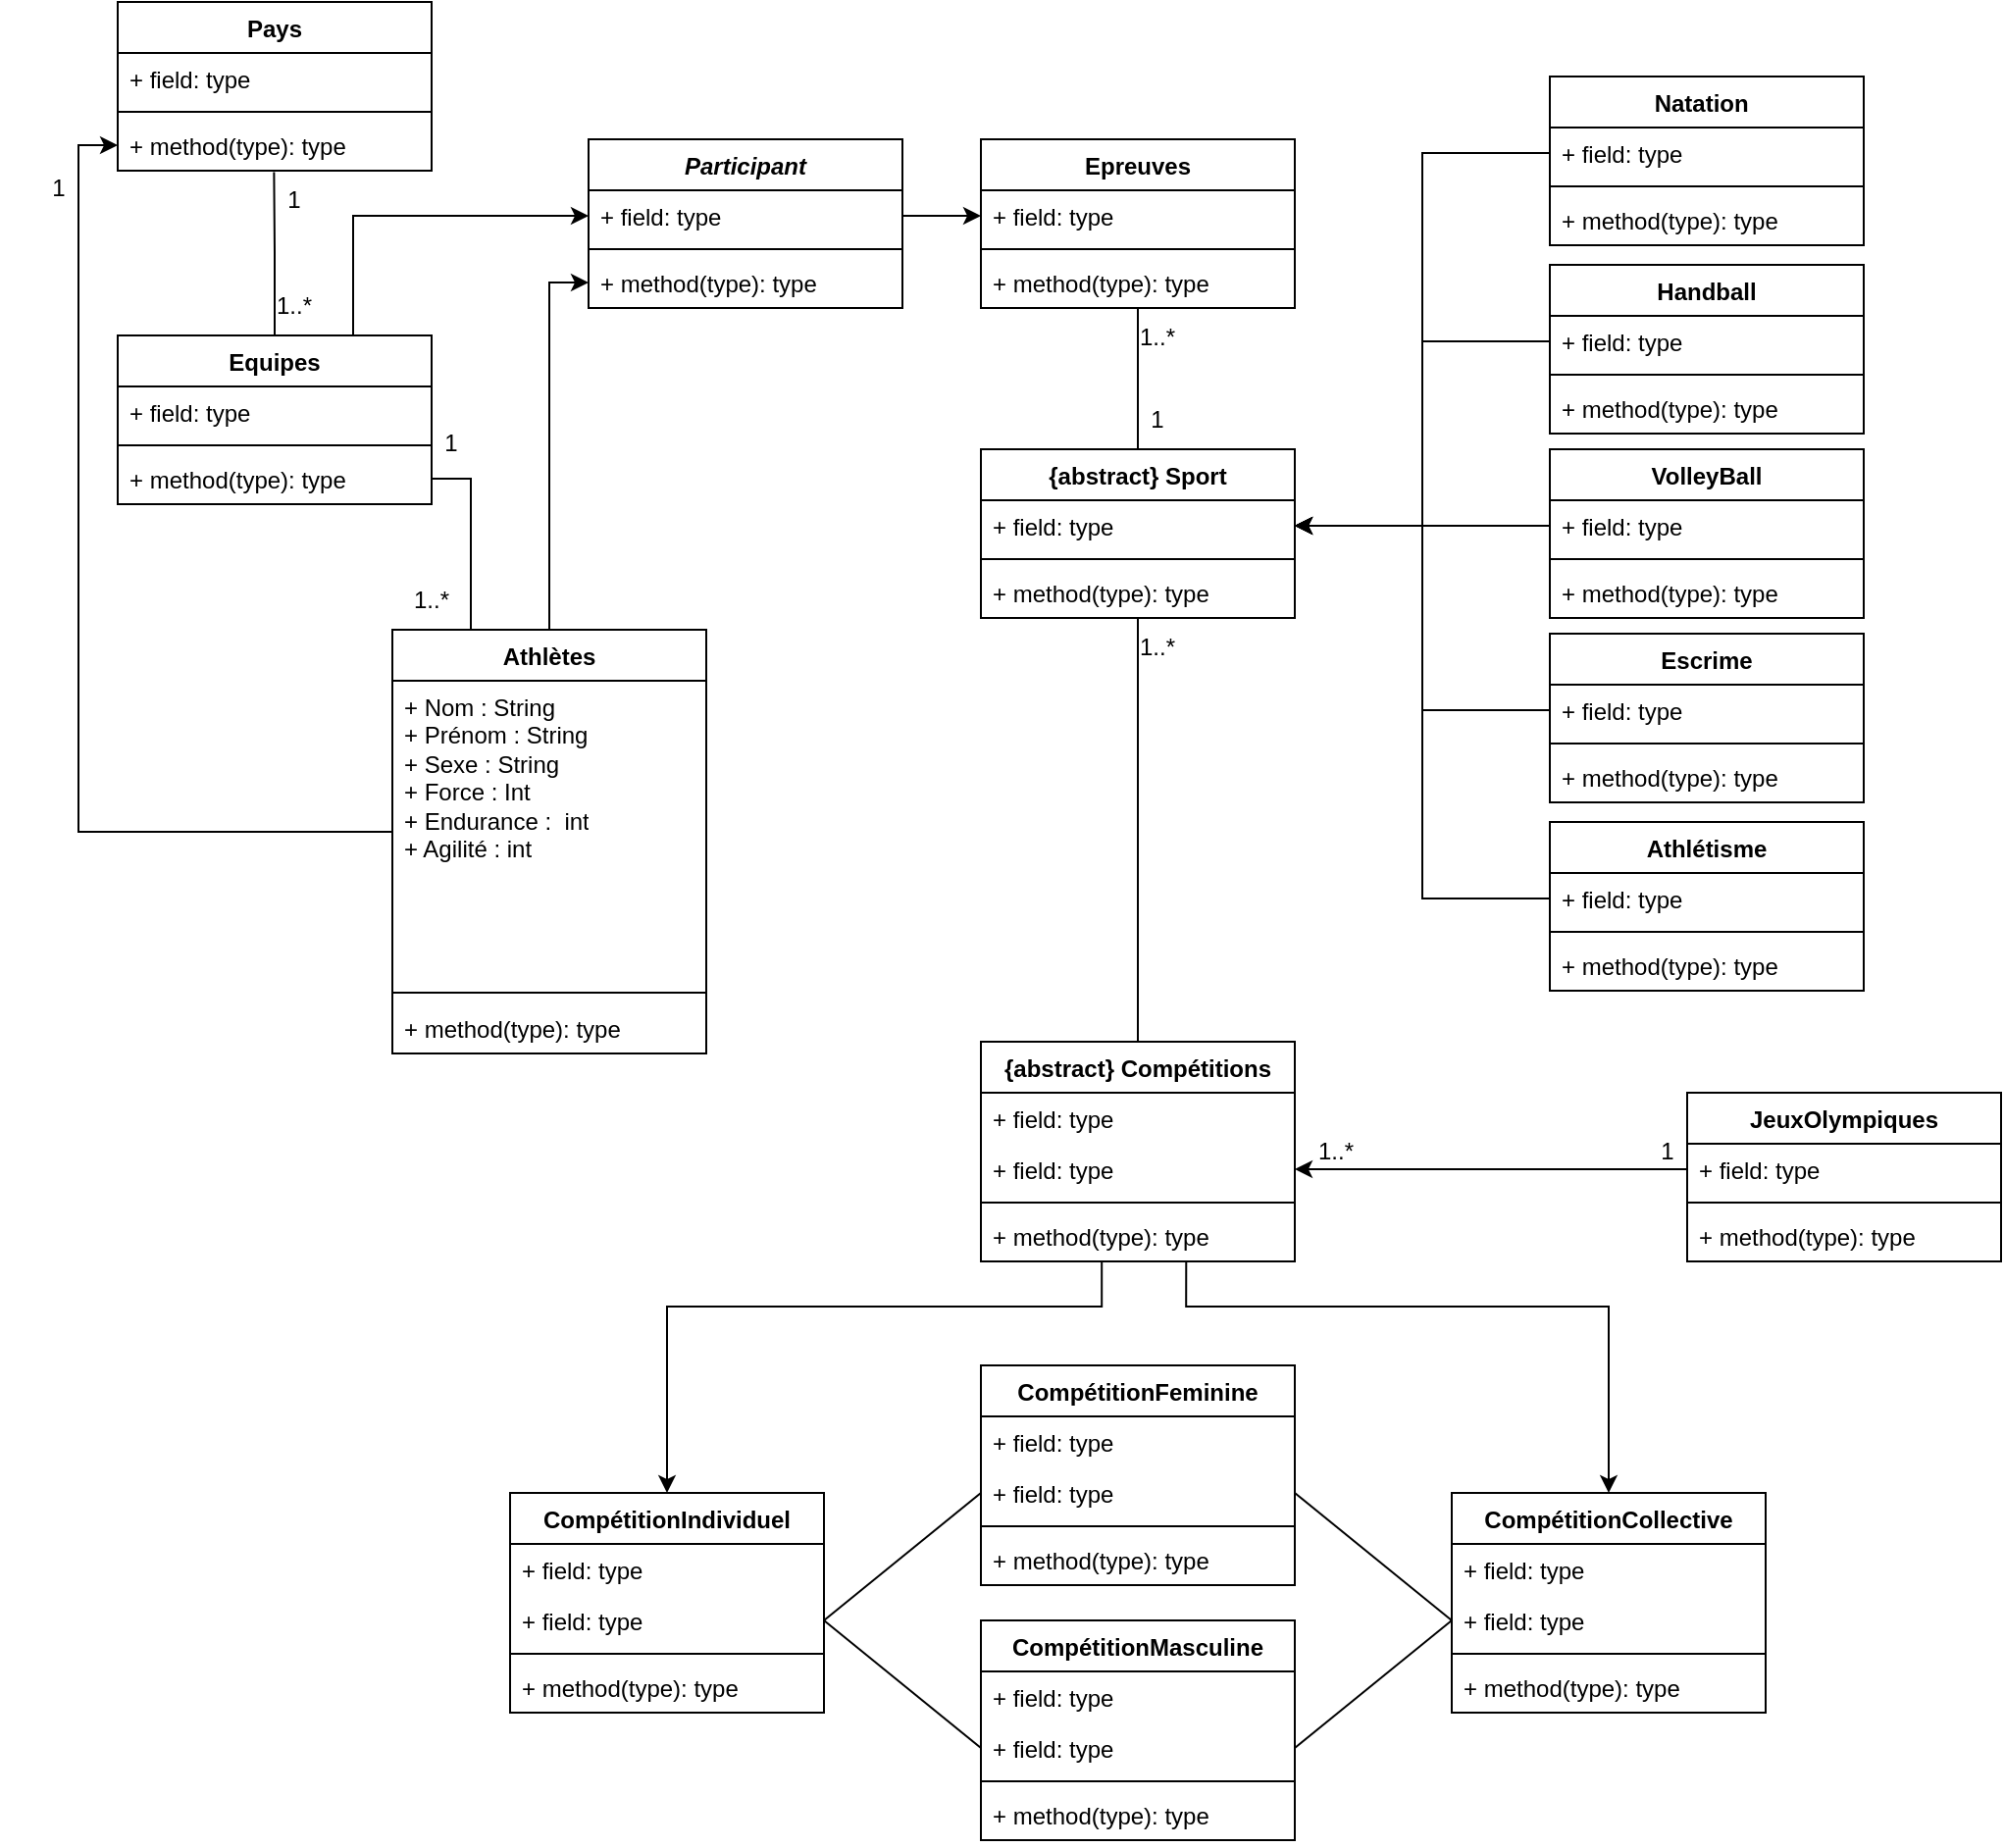 <mxfile version="24.1.0" type="github">
  <diagram id="C5RBs43oDa-KdzZeNtuy" name="Page-1">
    <mxGraphModel dx="1687" dy="938" grid="1" gridSize="10" guides="1" tooltips="1" connect="1" arrows="1" fold="1" page="1" pageScale="1" pageWidth="827" pageHeight="1169" math="0" shadow="0">
      <root>
        <mxCell id="WIyWlLk6GJQsqaUBKTNV-0" />
        <mxCell id="WIyWlLk6GJQsqaUBKTNV-1" parent="WIyWlLk6GJQsqaUBKTNV-0" />
        <mxCell id="sNgtJWW5c5NjqKj0yKrV-7" value="" style="edgeStyle=orthogonalEdgeStyle;rounded=0;orthogonalLoop=1;jettySize=auto;html=1;entryX=0.5;entryY=0;entryDx=0;entryDy=0;endArrow=none;endFill=0;" edge="1" parent="WIyWlLk6GJQsqaUBKTNV-1" source="z6xIJ1BXpiOvv1FL2pou-0" target="sNgtJWW5c5NjqKj0yKrV-51">
          <mxGeometry relative="1" as="geometry">
            <mxPoint x="660" y="400" as="targetPoint" />
          </mxGeometry>
        </mxCell>
        <mxCell id="sNgtJWW5c5NjqKj0yKrV-8" value="" style="edgeStyle=orthogonalEdgeStyle;rounded=0;orthogonalLoop=1;jettySize=auto;html=1;endArrow=none;endFill=0;" edge="1" parent="WIyWlLk6GJQsqaUBKTNV-1" source="z6xIJ1BXpiOvv1FL2pou-0" target="z6xIJ1BXpiOvv1FL2pou-24">
          <mxGeometry relative="1" as="geometry">
            <Array as="points">
              <mxPoint x="660" y="220" />
              <mxPoint x="660" y="220" />
            </Array>
          </mxGeometry>
        </mxCell>
        <mxCell id="z6xIJ1BXpiOvv1FL2pou-0" value="{abstract} Sport" style="swimlane;fontStyle=1;align=center;verticalAlign=top;childLayout=stackLayout;horizontal=1;startSize=26;horizontalStack=0;resizeParent=1;resizeParentMax=0;resizeLast=0;collapsible=1;marginBottom=0;whiteSpace=wrap;html=1;" parent="WIyWlLk6GJQsqaUBKTNV-1" vertex="1">
          <mxGeometry x="580" y="248" width="160" height="86" as="geometry" />
        </mxCell>
        <mxCell id="z6xIJ1BXpiOvv1FL2pou-1" value="+ field: type" style="text;strokeColor=none;fillColor=none;align=left;verticalAlign=top;spacingLeft=4;spacingRight=4;overflow=hidden;rotatable=0;points=[[0,0.5],[1,0.5]];portConstraint=eastwest;whiteSpace=wrap;html=1;" parent="z6xIJ1BXpiOvv1FL2pou-0" vertex="1">
          <mxGeometry y="26" width="160" height="26" as="geometry" />
        </mxCell>
        <mxCell id="z6xIJ1BXpiOvv1FL2pou-2" value="" style="line;strokeWidth=1;fillColor=none;align=left;verticalAlign=middle;spacingTop=-1;spacingLeft=3;spacingRight=3;rotatable=0;labelPosition=right;points=[];portConstraint=eastwest;strokeColor=inherit;" parent="z6xIJ1BXpiOvv1FL2pou-0" vertex="1">
          <mxGeometry y="52" width="160" height="8" as="geometry" />
        </mxCell>
        <mxCell id="z6xIJ1BXpiOvv1FL2pou-3" value="+ method(type): type" style="text;strokeColor=none;fillColor=none;align=left;verticalAlign=top;spacingLeft=4;spacingRight=4;overflow=hidden;rotatable=0;points=[[0,0.5],[1,0.5]];portConstraint=eastwest;whiteSpace=wrap;html=1;" parent="z6xIJ1BXpiOvv1FL2pou-0" vertex="1">
          <mxGeometry y="60" width="160" height="26" as="geometry" />
        </mxCell>
        <mxCell id="z6xIJ1BXpiOvv1FL2pou-5" value="Pays" style="swimlane;fontStyle=1;align=center;verticalAlign=top;childLayout=stackLayout;horizontal=1;startSize=26;horizontalStack=0;resizeParent=1;resizeParentMax=0;resizeLast=0;collapsible=1;marginBottom=0;whiteSpace=wrap;html=1;" parent="WIyWlLk6GJQsqaUBKTNV-1" vertex="1">
          <mxGeometry x="140" y="20" width="160" height="86" as="geometry" />
        </mxCell>
        <mxCell id="z6xIJ1BXpiOvv1FL2pou-6" value="+ field: type" style="text;strokeColor=none;fillColor=none;align=left;verticalAlign=top;spacingLeft=4;spacingRight=4;overflow=hidden;rotatable=0;points=[[0,0.5],[1,0.5]];portConstraint=eastwest;whiteSpace=wrap;html=1;" parent="z6xIJ1BXpiOvv1FL2pou-5" vertex="1">
          <mxGeometry y="26" width="160" height="26" as="geometry" />
        </mxCell>
        <mxCell id="z6xIJ1BXpiOvv1FL2pou-7" value="" style="line;strokeWidth=1;fillColor=none;align=left;verticalAlign=middle;spacingTop=-1;spacingLeft=3;spacingRight=3;rotatable=0;labelPosition=right;points=[];portConstraint=eastwest;strokeColor=inherit;" parent="z6xIJ1BXpiOvv1FL2pou-5" vertex="1">
          <mxGeometry y="52" width="160" height="8" as="geometry" />
        </mxCell>
        <mxCell id="z6xIJ1BXpiOvv1FL2pou-8" value="+ method(type): type" style="text;strokeColor=none;fillColor=none;align=left;verticalAlign=top;spacingLeft=4;spacingRight=4;overflow=hidden;rotatable=0;points=[[0,0.5],[1,0.5]];portConstraint=eastwest;whiteSpace=wrap;html=1;" parent="z6xIJ1BXpiOvv1FL2pou-5" vertex="1">
          <mxGeometry y="60" width="160" height="26" as="geometry" />
        </mxCell>
        <mxCell id="H972g_gZdTRW4qU4wHeY-0" style="edgeStyle=orthogonalEdgeStyle;rounded=0;orthogonalLoop=1;jettySize=auto;html=1;exitX=0.5;exitY=0;exitDx=0;exitDy=0;entryX=0.498;entryY=1.027;entryDx=0;entryDy=0;entryPerimeter=0;endArrow=none;endFill=0;" parent="WIyWlLk6GJQsqaUBKTNV-1" source="sNgtJWW5c5NjqKj0yKrV-0" target="z6xIJ1BXpiOvv1FL2pou-8" edge="1">
          <mxGeometry relative="1" as="geometry" />
        </mxCell>
        <mxCell id="sNgtJWW5c5NjqKj0yKrV-9" style="edgeStyle=orthogonalEdgeStyle;rounded=0;orthogonalLoop=1;jettySize=auto;html=1;exitX=0.25;exitY=0;exitDx=0;exitDy=0;endArrow=none;endFill=0;" edge="1" parent="WIyWlLk6GJQsqaUBKTNV-1" source="z6xIJ1BXpiOvv1FL2pou-9" target="sNgtJWW5c5NjqKj0yKrV-3">
          <mxGeometry relative="1" as="geometry" />
        </mxCell>
        <mxCell id="sNgtJWW5c5NjqKj0yKrV-14" value="" style="edgeStyle=orthogonalEdgeStyle;rounded=0;orthogonalLoop=1;jettySize=auto;html=1;entryX=0;entryY=0.5;entryDx=0;entryDy=0;exitX=0;exitY=0.5;exitDx=0;exitDy=0;" edge="1" parent="WIyWlLk6GJQsqaUBKTNV-1" source="z6xIJ1BXpiOvv1FL2pou-10" target="z6xIJ1BXpiOvv1FL2pou-8">
          <mxGeometry relative="1" as="geometry" />
        </mxCell>
        <mxCell id="sNgtJWW5c5NjqKj0yKrV-92" style="edgeStyle=orthogonalEdgeStyle;rounded=0;orthogonalLoop=1;jettySize=auto;html=1;exitX=0.5;exitY=0;exitDx=0;exitDy=0;entryX=0;entryY=0.5;entryDx=0;entryDy=0;" edge="1" parent="WIyWlLk6GJQsqaUBKTNV-1" source="z6xIJ1BXpiOvv1FL2pou-9" target="sNgtJWW5c5NjqKj0yKrV-90">
          <mxGeometry relative="1" as="geometry">
            <mxPoint x="380.0" y="270" as="targetPoint" />
          </mxGeometry>
        </mxCell>
        <mxCell id="z6xIJ1BXpiOvv1FL2pou-9" value="Athlètes" style="swimlane;fontStyle=1;align=center;verticalAlign=top;childLayout=stackLayout;horizontal=1;startSize=26;horizontalStack=0;resizeParent=1;resizeParentMax=0;resizeLast=0;collapsible=1;marginBottom=0;whiteSpace=wrap;html=1;" parent="WIyWlLk6GJQsqaUBKTNV-1" vertex="1">
          <mxGeometry x="280" y="340" width="160" height="216" as="geometry" />
        </mxCell>
        <mxCell id="z6xIJ1BXpiOvv1FL2pou-10" value="+ Nom : String&lt;div&gt;+ Prénom : String&lt;br&gt;+ Sexe : String&lt;br&gt;&lt;/div&gt;&lt;div&gt;+ Force : Int&lt;/div&gt;&lt;div&gt;+ Endurance :&amp;nbsp; int &lt;br&gt;&lt;/div&gt;&lt;div&gt;+ Agilité : int&lt;/div&gt;&lt;div&gt;&lt;br&gt;&lt;/div&gt;" style="text;strokeColor=none;fillColor=none;align=left;verticalAlign=top;spacingLeft=4;spacingRight=4;overflow=hidden;rotatable=0;points=[[0,0.5],[1,0.5]];portConstraint=eastwest;whiteSpace=wrap;html=1;" parent="z6xIJ1BXpiOvv1FL2pou-9" vertex="1">
          <mxGeometry y="26" width="160" height="154" as="geometry" />
        </mxCell>
        <mxCell id="z6xIJ1BXpiOvv1FL2pou-11" value="" style="line;strokeWidth=1;fillColor=none;align=left;verticalAlign=middle;spacingTop=-1;spacingLeft=3;spacingRight=3;rotatable=0;labelPosition=right;points=[];portConstraint=eastwest;strokeColor=inherit;" parent="z6xIJ1BXpiOvv1FL2pou-9" vertex="1">
          <mxGeometry y="180" width="160" height="10" as="geometry" />
        </mxCell>
        <mxCell id="z6xIJ1BXpiOvv1FL2pou-12" value="+ method(type): type" style="text;strokeColor=none;fillColor=none;align=left;verticalAlign=top;spacingLeft=4;spacingRight=4;overflow=hidden;rotatable=0;points=[[0,0.5],[1,0.5]];portConstraint=eastwest;whiteSpace=wrap;html=1;" parent="z6xIJ1BXpiOvv1FL2pou-9" vertex="1">
          <mxGeometry y="190" width="160" height="26" as="geometry" />
        </mxCell>
        <mxCell id="z6xIJ1BXpiOvv1FL2pou-21" value="Epreuves" style="swimlane;fontStyle=1;align=center;verticalAlign=top;childLayout=stackLayout;horizontal=1;startSize=26;horizontalStack=0;resizeParent=1;resizeParentMax=0;resizeLast=0;collapsible=1;marginBottom=0;whiteSpace=wrap;html=1;" parent="WIyWlLk6GJQsqaUBKTNV-1" vertex="1">
          <mxGeometry x="580" y="90" width="160" height="86" as="geometry" />
        </mxCell>
        <mxCell id="z6xIJ1BXpiOvv1FL2pou-22" value="+ field: type" style="text;strokeColor=none;fillColor=none;align=left;verticalAlign=top;spacingLeft=4;spacingRight=4;overflow=hidden;rotatable=0;points=[[0,0.5],[1,0.5]];portConstraint=eastwest;whiteSpace=wrap;html=1;" parent="z6xIJ1BXpiOvv1FL2pou-21" vertex="1">
          <mxGeometry y="26" width="160" height="26" as="geometry" />
        </mxCell>
        <mxCell id="z6xIJ1BXpiOvv1FL2pou-23" value="" style="line;strokeWidth=1;fillColor=none;align=left;verticalAlign=middle;spacingTop=-1;spacingLeft=3;spacingRight=3;rotatable=0;labelPosition=right;points=[];portConstraint=eastwest;strokeColor=inherit;" parent="z6xIJ1BXpiOvv1FL2pou-21" vertex="1">
          <mxGeometry y="52" width="160" height="8" as="geometry" />
        </mxCell>
        <mxCell id="z6xIJ1BXpiOvv1FL2pou-24" value="+ method(type): type" style="text;strokeColor=none;fillColor=none;align=left;verticalAlign=top;spacingLeft=4;spacingRight=4;overflow=hidden;rotatable=0;points=[[0,0.5],[1,0.5]];portConstraint=eastwest;whiteSpace=wrap;html=1;" parent="z6xIJ1BXpiOvv1FL2pou-21" vertex="1">
          <mxGeometry y="60" width="160" height="26" as="geometry" />
        </mxCell>
        <mxCell id="sNgtJWW5c5NjqKj0yKrV-91" style="edgeStyle=orthogonalEdgeStyle;rounded=0;orthogonalLoop=1;jettySize=auto;html=1;exitX=0.75;exitY=0;exitDx=0;exitDy=0;entryX=0;entryY=0.5;entryDx=0;entryDy=0;" edge="1" parent="WIyWlLk6GJQsqaUBKTNV-1" source="sNgtJWW5c5NjqKj0yKrV-0" target="sNgtJWW5c5NjqKj0yKrV-88">
          <mxGeometry relative="1" as="geometry" />
        </mxCell>
        <mxCell id="sNgtJWW5c5NjqKj0yKrV-0" value="Equipes" style="swimlane;fontStyle=1;align=center;verticalAlign=top;childLayout=stackLayout;horizontal=1;startSize=26;horizontalStack=0;resizeParent=1;resizeParentMax=0;resizeLast=0;collapsible=1;marginBottom=0;whiteSpace=wrap;html=1;" vertex="1" parent="WIyWlLk6GJQsqaUBKTNV-1">
          <mxGeometry x="140" y="190" width="160" height="86" as="geometry" />
        </mxCell>
        <mxCell id="sNgtJWW5c5NjqKj0yKrV-1" value="+ field: type" style="text;strokeColor=none;fillColor=none;align=left;verticalAlign=top;spacingLeft=4;spacingRight=4;overflow=hidden;rotatable=0;points=[[0,0.5],[1,0.5]];portConstraint=eastwest;whiteSpace=wrap;html=1;" vertex="1" parent="sNgtJWW5c5NjqKj0yKrV-0">
          <mxGeometry y="26" width="160" height="26" as="geometry" />
        </mxCell>
        <mxCell id="sNgtJWW5c5NjqKj0yKrV-2" value="" style="line;strokeWidth=1;fillColor=none;align=left;verticalAlign=middle;spacingTop=-1;spacingLeft=3;spacingRight=3;rotatable=0;labelPosition=right;points=[];portConstraint=eastwest;strokeColor=inherit;" vertex="1" parent="sNgtJWW5c5NjqKj0yKrV-0">
          <mxGeometry y="52" width="160" height="8" as="geometry" />
        </mxCell>
        <mxCell id="sNgtJWW5c5NjqKj0yKrV-3" value="+ method(type): type" style="text;strokeColor=none;fillColor=none;align=left;verticalAlign=top;spacingLeft=4;spacingRight=4;overflow=hidden;rotatable=0;points=[[0,0.5],[1,0.5]];portConstraint=eastwest;whiteSpace=wrap;html=1;" vertex="1" parent="sNgtJWW5c5NjqKj0yKrV-0">
          <mxGeometry y="60" width="160" height="26" as="geometry" />
        </mxCell>
        <mxCell id="sNgtJWW5c5NjqKj0yKrV-10" value="1..*" style="text;html=1;align=center;verticalAlign=middle;whiteSpace=wrap;rounded=0;" vertex="1" parent="WIyWlLk6GJQsqaUBKTNV-1">
          <mxGeometry x="220" y="160" width="20" height="30" as="geometry" />
        </mxCell>
        <mxCell id="sNgtJWW5c5NjqKj0yKrV-11" value="1" style="text;html=1;align=center;verticalAlign=middle;whiteSpace=wrap;rounded=0;" vertex="1" parent="WIyWlLk6GJQsqaUBKTNV-1">
          <mxGeometry x="225" y="106" width="10" height="30" as="geometry" />
        </mxCell>
        <mxCell id="sNgtJWW5c5NjqKj0yKrV-12" value="1..*" style="text;html=1;align=center;verticalAlign=middle;whiteSpace=wrap;rounded=0;" vertex="1" parent="WIyWlLk6GJQsqaUBKTNV-1">
          <mxGeometry x="270" y="310" width="60" height="30" as="geometry" />
        </mxCell>
        <mxCell id="sNgtJWW5c5NjqKj0yKrV-13" value="1" style="text;html=1;align=center;verticalAlign=middle;whiteSpace=wrap;rounded=0;" vertex="1" parent="WIyWlLk6GJQsqaUBKTNV-1">
          <mxGeometry x="280" y="230" width="60" height="30" as="geometry" />
        </mxCell>
        <mxCell id="sNgtJWW5c5NjqKj0yKrV-15" value="1" style="text;html=1;align=center;verticalAlign=middle;whiteSpace=wrap;rounded=0;" vertex="1" parent="WIyWlLk6GJQsqaUBKTNV-1">
          <mxGeometry x="80" y="100" width="60" height="30" as="geometry" />
        </mxCell>
        <mxCell id="sNgtJWW5c5NjqKj0yKrV-16" value="Handball" style="swimlane;fontStyle=1;align=center;verticalAlign=top;childLayout=stackLayout;horizontal=1;startSize=26;horizontalStack=0;resizeParent=1;resizeParentMax=0;resizeLast=0;collapsible=1;marginBottom=0;whiteSpace=wrap;html=1;" vertex="1" parent="WIyWlLk6GJQsqaUBKTNV-1">
          <mxGeometry x="870" y="154" width="160" height="86" as="geometry" />
        </mxCell>
        <mxCell id="sNgtJWW5c5NjqKj0yKrV-17" value="+ field: type" style="text;strokeColor=none;fillColor=none;align=left;verticalAlign=top;spacingLeft=4;spacingRight=4;overflow=hidden;rotatable=0;points=[[0,0.5],[1,0.5]];portConstraint=eastwest;whiteSpace=wrap;html=1;" vertex="1" parent="sNgtJWW5c5NjqKj0yKrV-16">
          <mxGeometry y="26" width="160" height="26" as="geometry" />
        </mxCell>
        <mxCell id="sNgtJWW5c5NjqKj0yKrV-18" value="" style="line;strokeWidth=1;fillColor=none;align=left;verticalAlign=middle;spacingTop=-1;spacingLeft=3;spacingRight=3;rotatable=0;labelPosition=right;points=[];portConstraint=eastwest;strokeColor=inherit;" vertex="1" parent="sNgtJWW5c5NjqKj0yKrV-16">
          <mxGeometry y="52" width="160" height="8" as="geometry" />
        </mxCell>
        <mxCell id="sNgtJWW5c5NjqKj0yKrV-19" value="+ method(type): type" style="text;strokeColor=none;fillColor=none;align=left;verticalAlign=top;spacingLeft=4;spacingRight=4;overflow=hidden;rotatable=0;points=[[0,0.5],[1,0.5]];portConstraint=eastwest;whiteSpace=wrap;html=1;" vertex="1" parent="sNgtJWW5c5NjqKj0yKrV-16">
          <mxGeometry y="60" width="160" height="26" as="geometry" />
        </mxCell>
        <mxCell id="sNgtJWW5c5NjqKj0yKrV-20" value="&lt;div&gt;VolleyBall&lt;/div&gt;" style="swimlane;fontStyle=1;align=center;verticalAlign=top;childLayout=stackLayout;horizontal=1;startSize=26;horizontalStack=0;resizeParent=1;resizeParentMax=0;resizeLast=0;collapsible=1;marginBottom=0;whiteSpace=wrap;html=1;" vertex="1" parent="WIyWlLk6GJQsqaUBKTNV-1">
          <mxGeometry x="870" y="248" width="160" height="86" as="geometry" />
        </mxCell>
        <mxCell id="sNgtJWW5c5NjqKj0yKrV-21" value="+ field: type" style="text;strokeColor=none;fillColor=none;align=left;verticalAlign=top;spacingLeft=4;spacingRight=4;overflow=hidden;rotatable=0;points=[[0,0.5],[1,0.5]];portConstraint=eastwest;whiteSpace=wrap;html=1;" vertex="1" parent="sNgtJWW5c5NjqKj0yKrV-20">
          <mxGeometry y="26" width="160" height="26" as="geometry" />
        </mxCell>
        <mxCell id="sNgtJWW5c5NjqKj0yKrV-22" value="" style="line;strokeWidth=1;fillColor=none;align=left;verticalAlign=middle;spacingTop=-1;spacingLeft=3;spacingRight=3;rotatable=0;labelPosition=right;points=[];portConstraint=eastwest;strokeColor=inherit;" vertex="1" parent="sNgtJWW5c5NjqKj0yKrV-20">
          <mxGeometry y="52" width="160" height="8" as="geometry" />
        </mxCell>
        <mxCell id="sNgtJWW5c5NjqKj0yKrV-23" value="+ method(type): type" style="text;strokeColor=none;fillColor=none;align=left;verticalAlign=top;spacingLeft=4;spacingRight=4;overflow=hidden;rotatable=0;points=[[0,0.5],[1,0.5]];portConstraint=eastwest;whiteSpace=wrap;html=1;" vertex="1" parent="sNgtJWW5c5NjqKj0yKrV-20">
          <mxGeometry y="60" width="160" height="26" as="geometry" />
        </mxCell>
        <mxCell id="sNgtJWW5c5NjqKj0yKrV-24" value="Escrime" style="swimlane;fontStyle=1;align=center;verticalAlign=top;childLayout=stackLayout;horizontal=1;startSize=26;horizontalStack=0;resizeParent=1;resizeParentMax=0;resizeLast=0;collapsible=1;marginBottom=0;whiteSpace=wrap;html=1;" vertex="1" parent="WIyWlLk6GJQsqaUBKTNV-1">
          <mxGeometry x="870" y="342" width="160" height="86" as="geometry" />
        </mxCell>
        <mxCell id="sNgtJWW5c5NjqKj0yKrV-25" value="+ field: type" style="text;strokeColor=none;fillColor=none;align=left;verticalAlign=top;spacingLeft=4;spacingRight=4;overflow=hidden;rotatable=0;points=[[0,0.5],[1,0.5]];portConstraint=eastwest;whiteSpace=wrap;html=1;" vertex="1" parent="sNgtJWW5c5NjqKj0yKrV-24">
          <mxGeometry y="26" width="160" height="26" as="geometry" />
        </mxCell>
        <mxCell id="sNgtJWW5c5NjqKj0yKrV-26" value="" style="line;strokeWidth=1;fillColor=none;align=left;verticalAlign=middle;spacingTop=-1;spacingLeft=3;spacingRight=3;rotatable=0;labelPosition=right;points=[];portConstraint=eastwest;strokeColor=inherit;" vertex="1" parent="sNgtJWW5c5NjqKj0yKrV-24">
          <mxGeometry y="52" width="160" height="8" as="geometry" />
        </mxCell>
        <mxCell id="sNgtJWW5c5NjqKj0yKrV-27" value="+ method(type): type" style="text;strokeColor=none;fillColor=none;align=left;verticalAlign=top;spacingLeft=4;spacingRight=4;overflow=hidden;rotatable=0;points=[[0,0.5],[1,0.5]];portConstraint=eastwest;whiteSpace=wrap;html=1;" vertex="1" parent="sNgtJWW5c5NjqKj0yKrV-24">
          <mxGeometry y="60" width="160" height="26" as="geometry" />
        </mxCell>
        <mxCell id="sNgtJWW5c5NjqKj0yKrV-28" value="Natation&lt;span style=&quot;white-space: pre;&quot;&gt;&#x9;&lt;/span&gt;" style="swimlane;fontStyle=1;align=center;verticalAlign=top;childLayout=stackLayout;horizontal=1;startSize=26;horizontalStack=0;resizeParent=1;resizeParentMax=0;resizeLast=0;collapsible=1;marginBottom=0;whiteSpace=wrap;html=1;" vertex="1" parent="WIyWlLk6GJQsqaUBKTNV-1">
          <mxGeometry x="870" y="58" width="160" height="86" as="geometry" />
        </mxCell>
        <mxCell id="sNgtJWW5c5NjqKj0yKrV-29" value="+ field: type" style="text;strokeColor=none;fillColor=none;align=left;verticalAlign=top;spacingLeft=4;spacingRight=4;overflow=hidden;rotatable=0;points=[[0,0.5],[1,0.5]];portConstraint=eastwest;whiteSpace=wrap;html=1;" vertex="1" parent="sNgtJWW5c5NjqKj0yKrV-28">
          <mxGeometry y="26" width="160" height="26" as="geometry" />
        </mxCell>
        <mxCell id="sNgtJWW5c5NjqKj0yKrV-30" value="" style="line;strokeWidth=1;fillColor=none;align=left;verticalAlign=middle;spacingTop=-1;spacingLeft=3;spacingRight=3;rotatable=0;labelPosition=right;points=[];portConstraint=eastwest;strokeColor=inherit;" vertex="1" parent="sNgtJWW5c5NjqKj0yKrV-28">
          <mxGeometry y="52" width="160" height="8" as="geometry" />
        </mxCell>
        <mxCell id="sNgtJWW5c5NjqKj0yKrV-31" value="+ method(type): type" style="text;strokeColor=none;fillColor=none;align=left;verticalAlign=top;spacingLeft=4;spacingRight=4;overflow=hidden;rotatable=0;points=[[0,0.5],[1,0.5]];portConstraint=eastwest;whiteSpace=wrap;html=1;" vertex="1" parent="sNgtJWW5c5NjqKj0yKrV-28">
          <mxGeometry y="60" width="160" height="26" as="geometry" />
        </mxCell>
        <mxCell id="sNgtJWW5c5NjqKj0yKrV-32" value="Athlétisme" style="swimlane;fontStyle=1;align=center;verticalAlign=top;childLayout=stackLayout;horizontal=1;startSize=26;horizontalStack=0;resizeParent=1;resizeParentMax=0;resizeLast=0;collapsible=1;marginBottom=0;whiteSpace=wrap;html=1;" vertex="1" parent="WIyWlLk6GJQsqaUBKTNV-1">
          <mxGeometry x="870" y="438" width="160" height="86" as="geometry" />
        </mxCell>
        <mxCell id="sNgtJWW5c5NjqKj0yKrV-33" value="+ field: type" style="text;strokeColor=none;fillColor=none;align=left;verticalAlign=top;spacingLeft=4;spacingRight=4;overflow=hidden;rotatable=0;points=[[0,0.5],[1,0.5]];portConstraint=eastwest;whiteSpace=wrap;html=1;" vertex="1" parent="sNgtJWW5c5NjqKj0yKrV-32">
          <mxGeometry y="26" width="160" height="26" as="geometry" />
        </mxCell>
        <mxCell id="sNgtJWW5c5NjqKj0yKrV-34" value="" style="line;strokeWidth=1;fillColor=none;align=left;verticalAlign=middle;spacingTop=-1;spacingLeft=3;spacingRight=3;rotatable=0;labelPosition=right;points=[];portConstraint=eastwest;strokeColor=inherit;" vertex="1" parent="sNgtJWW5c5NjqKj0yKrV-32">
          <mxGeometry y="52" width="160" height="8" as="geometry" />
        </mxCell>
        <mxCell id="sNgtJWW5c5NjqKj0yKrV-35" value="+ method(type): type" style="text;strokeColor=none;fillColor=none;align=left;verticalAlign=top;spacingLeft=4;spacingRight=4;overflow=hidden;rotatable=0;points=[[0,0.5],[1,0.5]];portConstraint=eastwest;whiteSpace=wrap;html=1;" vertex="1" parent="sNgtJWW5c5NjqKj0yKrV-32">
          <mxGeometry y="60" width="160" height="26" as="geometry" />
        </mxCell>
        <mxCell id="sNgtJWW5c5NjqKj0yKrV-39" style="edgeStyle=orthogonalEdgeStyle;rounded=0;orthogonalLoop=1;jettySize=auto;html=1;exitX=0;exitY=0.5;exitDx=0;exitDy=0;entryX=1;entryY=0.5;entryDx=0;entryDy=0;" edge="1" parent="WIyWlLk6GJQsqaUBKTNV-1" source="sNgtJWW5c5NjqKj0yKrV-29" target="z6xIJ1BXpiOvv1FL2pou-1">
          <mxGeometry relative="1" as="geometry" />
        </mxCell>
        <mxCell id="sNgtJWW5c5NjqKj0yKrV-40" style="edgeStyle=orthogonalEdgeStyle;rounded=0;orthogonalLoop=1;jettySize=auto;html=1;exitX=0;exitY=0.5;exitDx=0;exitDy=0;entryX=1;entryY=0.5;entryDx=0;entryDy=0;" edge="1" parent="WIyWlLk6GJQsqaUBKTNV-1" source="sNgtJWW5c5NjqKj0yKrV-17" target="z6xIJ1BXpiOvv1FL2pou-1">
          <mxGeometry relative="1" as="geometry" />
        </mxCell>
        <mxCell id="sNgtJWW5c5NjqKj0yKrV-41" style="edgeStyle=orthogonalEdgeStyle;rounded=0;orthogonalLoop=1;jettySize=auto;html=1;exitX=0;exitY=0.5;exitDx=0;exitDy=0;entryX=1;entryY=0.5;entryDx=0;entryDy=0;" edge="1" parent="WIyWlLk6GJQsqaUBKTNV-1" source="sNgtJWW5c5NjqKj0yKrV-21" target="z6xIJ1BXpiOvv1FL2pou-1">
          <mxGeometry relative="1" as="geometry" />
        </mxCell>
        <mxCell id="sNgtJWW5c5NjqKj0yKrV-42" style="edgeStyle=orthogonalEdgeStyle;rounded=0;orthogonalLoop=1;jettySize=auto;html=1;exitX=0;exitY=0.5;exitDx=0;exitDy=0;entryX=1;entryY=0.5;entryDx=0;entryDy=0;" edge="1" parent="WIyWlLk6GJQsqaUBKTNV-1" source="sNgtJWW5c5NjqKj0yKrV-25" target="z6xIJ1BXpiOvv1FL2pou-1">
          <mxGeometry relative="1" as="geometry" />
        </mxCell>
        <mxCell id="sNgtJWW5c5NjqKj0yKrV-43" style="edgeStyle=orthogonalEdgeStyle;rounded=0;orthogonalLoop=1;jettySize=auto;html=1;exitX=0;exitY=0.5;exitDx=0;exitDy=0;entryX=1;entryY=0.5;entryDx=0;entryDy=0;" edge="1" parent="WIyWlLk6GJQsqaUBKTNV-1" source="sNgtJWW5c5NjqKj0yKrV-33" target="z6xIJ1BXpiOvv1FL2pou-1">
          <mxGeometry relative="1" as="geometry" />
        </mxCell>
        <mxCell id="sNgtJWW5c5NjqKj0yKrV-47" value="1..*" style="text;html=1;align=center;verticalAlign=middle;whiteSpace=wrap;rounded=0;" vertex="1" parent="WIyWlLk6GJQsqaUBKTNV-1">
          <mxGeometry x="640" y="334" width="60" height="30" as="geometry" />
        </mxCell>
        <mxCell id="sNgtJWW5c5NjqKj0yKrV-48" value="1" style="text;html=1;align=center;verticalAlign=middle;whiteSpace=wrap;rounded=0;" vertex="1" parent="WIyWlLk6GJQsqaUBKTNV-1">
          <mxGeometry x="640" y="218" width="60" height="30" as="geometry" />
        </mxCell>
        <mxCell id="sNgtJWW5c5NjqKj0yKrV-49" value="1..*" style="text;html=1;align=center;verticalAlign=middle;whiteSpace=wrap;rounded=0;" vertex="1" parent="WIyWlLk6GJQsqaUBKTNV-1">
          <mxGeometry x="640" y="176" width="60" height="30" as="geometry" />
        </mxCell>
        <mxCell id="sNgtJWW5c5NjqKj0yKrV-51" value="{abstract} Compétitions" style="swimlane;fontStyle=1;align=center;verticalAlign=top;childLayout=stackLayout;horizontal=1;startSize=26;horizontalStack=0;resizeParent=1;resizeParentMax=0;resizeLast=0;collapsible=1;marginBottom=0;whiteSpace=wrap;html=1;" vertex="1" parent="WIyWlLk6GJQsqaUBKTNV-1">
          <mxGeometry x="580" y="550" width="160" height="112" as="geometry">
            <mxRectangle x="1060" y="585" width="160" height="30" as="alternateBounds" />
          </mxGeometry>
        </mxCell>
        <mxCell id="sNgtJWW5c5NjqKj0yKrV-52" value="+ field: type" style="text;strokeColor=none;fillColor=none;align=left;verticalAlign=top;spacingLeft=4;spacingRight=4;overflow=hidden;rotatable=0;points=[[0,0.5],[1,0.5]];portConstraint=eastwest;whiteSpace=wrap;html=1;" vertex="1" parent="sNgtJWW5c5NjqKj0yKrV-51">
          <mxGeometry y="26" width="160" height="26" as="geometry" />
        </mxCell>
        <mxCell id="sNgtJWW5c5NjqKj0yKrV-53" value="+ field: type" style="text;strokeColor=none;fillColor=none;align=left;verticalAlign=top;spacingLeft=4;spacingRight=4;overflow=hidden;rotatable=0;points=[[0,0.5],[1,0.5]];portConstraint=eastwest;whiteSpace=wrap;html=1;" vertex="1" parent="sNgtJWW5c5NjqKj0yKrV-51">
          <mxGeometry y="52" width="160" height="26" as="geometry" />
        </mxCell>
        <mxCell id="sNgtJWW5c5NjqKj0yKrV-54" value="" style="line;strokeWidth=1;fillColor=none;align=left;verticalAlign=middle;spacingTop=-1;spacingLeft=3;spacingRight=3;rotatable=0;labelPosition=right;points=[];portConstraint=eastwest;strokeColor=inherit;" vertex="1" parent="sNgtJWW5c5NjqKj0yKrV-51">
          <mxGeometry y="78" width="160" height="8" as="geometry" />
        </mxCell>
        <mxCell id="sNgtJWW5c5NjqKj0yKrV-55" value="+ method(type): type" style="text;strokeColor=none;fillColor=none;align=left;verticalAlign=top;spacingLeft=4;spacingRight=4;overflow=hidden;rotatable=0;points=[[0,0.5],[1,0.5]];portConstraint=eastwest;whiteSpace=wrap;html=1;" vertex="1" parent="sNgtJWW5c5NjqKj0yKrV-51">
          <mxGeometry y="86" width="160" height="26" as="geometry" />
        </mxCell>
        <mxCell id="sNgtJWW5c5NjqKj0yKrV-56" value="CompétitionIndividuel" style="swimlane;fontStyle=1;align=center;verticalAlign=top;childLayout=stackLayout;horizontal=1;startSize=26;horizontalStack=0;resizeParent=1;resizeParentMax=0;resizeLast=0;collapsible=1;marginBottom=0;whiteSpace=wrap;html=1;" vertex="1" parent="WIyWlLk6GJQsqaUBKTNV-1">
          <mxGeometry x="340" y="780" width="160" height="112" as="geometry" />
        </mxCell>
        <mxCell id="sNgtJWW5c5NjqKj0yKrV-57" value="+ field: type" style="text;strokeColor=none;fillColor=none;align=left;verticalAlign=top;spacingLeft=4;spacingRight=4;overflow=hidden;rotatable=0;points=[[0,0.5],[1,0.5]];portConstraint=eastwest;whiteSpace=wrap;html=1;" vertex="1" parent="sNgtJWW5c5NjqKj0yKrV-56">
          <mxGeometry y="26" width="160" height="26" as="geometry" />
        </mxCell>
        <mxCell id="sNgtJWW5c5NjqKj0yKrV-58" value="+ field: type" style="text;strokeColor=none;fillColor=none;align=left;verticalAlign=top;spacingLeft=4;spacingRight=4;overflow=hidden;rotatable=0;points=[[0,0.5],[1,0.5]];portConstraint=eastwest;whiteSpace=wrap;html=1;" vertex="1" parent="sNgtJWW5c5NjqKj0yKrV-56">
          <mxGeometry y="52" width="160" height="26" as="geometry" />
        </mxCell>
        <mxCell id="sNgtJWW5c5NjqKj0yKrV-59" value="" style="line;strokeWidth=1;fillColor=none;align=left;verticalAlign=middle;spacingTop=-1;spacingLeft=3;spacingRight=3;rotatable=0;labelPosition=right;points=[];portConstraint=eastwest;strokeColor=inherit;" vertex="1" parent="sNgtJWW5c5NjqKj0yKrV-56">
          <mxGeometry y="78" width="160" height="8" as="geometry" />
        </mxCell>
        <mxCell id="sNgtJWW5c5NjqKj0yKrV-60" value="+ method(type): type" style="text;strokeColor=none;fillColor=none;align=left;verticalAlign=top;spacingLeft=4;spacingRight=4;overflow=hidden;rotatable=0;points=[[0,0.5],[1,0.5]];portConstraint=eastwest;whiteSpace=wrap;html=1;" vertex="1" parent="sNgtJWW5c5NjqKj0yKrV-56">
          <mxGeometry y="86" width="160" height="26" as="geometry" />
        </mxCell>
        <mxCell id="sNgtJWW5c5NjqKj0yKrV-61" value="CompétitionCollective" style="swimlane;fontStyle=1;align=center;verticalAlign=top;childLayout=stackLayout;horizontal=1;startSize=26;horizontalStack=0;resizeParent=1;resizeParentMax=0;resizeLast=0;collapsible=1;marginBottom=0;whiteSpace=wrap;html=1;" vertex="1" parent="WIyWlLk6GJQsqaUBKTNV-1">
          <mxGeometry x="820" y="780" width="160" height="112" as="geometry" />
        </mxCell>
        <mxCell id="sNgtJWW5c5NjqKj0yKrV-62" value="+ field: type" style="text;strokeColor=none;fillColor=none;align=left;verticalAlign=top;spacingLeft=4;spacingRight=4;overflow=hidden;rotatable=0;points=[[0,0.5],[1,0.5]];portConstraint=eastwest;whiteSpace=wrap;html=1;" vertex="1" parent="sNgtJWW5c5NjqKj0yKrV-61">
          <mxGeometry y="26" width="160" height="26" as="geometry" />
        </mxCell>
        <mxCell id="sNgtJWW5c5NjqKj0yKrV-63" value="+ field: type" style="text;strokeColor=none;fillColor=none;align=left;verticalAlign=top;spacingLeft=4;spacingRight=4;overflow=hidden;rotatable=0;points=[[0,0.5],[1,0.5]];portConstraint=eastwest;whiteSpace=wrap;html=1;" vertex="1" parent="sNgtJWW5c5NjqKj0yKrV-61">
          <mxGeometry y="52" width="160" height="26" as="geometry" />
        </mxCell>
        <mxCell id="sNgtJWW5c5NjqKj0yKrV-64" value="" style="line;strokeWidth=1;fillColor=none;align=left;verticalAlign=middle;spacingTop=-1;spacingLeft=3;spacingRight=3;rotatable=0;labelPosition=right;points=[];portConstraint=eastwest;strokeColor=inherit;" vertex="1" parent="sNgtJWW5c5NjqKj0yKrV-61">
          <mxGeometry y="78" width="160" height="8" as="geometry" />
        </mxCell>
        <mxCell id="sNgtJWW5c5NjqKj0yKrV-65" value="+ method(type): type" style="text;strokeColor=none;fillColor=none;align=left;verticalAlign=top;spacingLeft=4;spacingRight=4;overflow=hidden;rotatable=0;points=[[0,0.5],[1,0.5]];portConstraint=eastwest;whiteSpace=wrap;html=1;" vertex="1" parent="sNgtJWW5c5NjqKj0yKrV-61">
          <mxGeometry y="86" width="160" height="26" as="geometry" />
        </mxCell>
        <mxCell id="sNgtJWW5c5NjqKj0yKrV-66" value="CompétitionFeminine" style="swimlane;fontStyle=1;align=center;verticalAlign=top;childLayout=stackLayout;horizontal=1;startSize=26;horizontalStack=0;resizeParent=1;resizeParentMax=0;resizeLast=0;collapsible=1;marginBottom=0;whiteSpace=wrap;html=1;" vertex="1" parent="WIyWlLk6GJQsqaUBKTNV-1">
          <mxGeometry x="580" y="715" width="160" height="112" as="geometry" />
        </mxCell>
        <mxCell id="sNgtJWW5c5NjqKj0yKrV-67" value="+ field: type" style="text;strokeColor=none;fillColor=none;align=left;verticalAlign=top;spacingLeft=4;spacingRight=4;overflow=hidden;rotatable=0;points=[[0,0.5],[1,0.5]];portConstraint=eastwest;whiteSpace=wrap;html=1;" vertex="1" parent="sNgtJWW5c5NjqKj0yKrV-66">
          <mxGeometry y="26" width="160" height="26" as="geometry" />
        </mxCell>
        <mxCell id="sNgtJWW5c5NjqKj0yKrV-68" value="+ field: type" style="text;strokeColor=none;fillColor=none;align=left;verticalAlign=top;spacingLeft=4;spacingRight=4;overflow=hidden;rotatable=0;points=[[0,0.5],[1,0.5]];portConstraint=eastwest;whiteSpace=wrap;html=1;" vertex="1" parent="sNgtJWW5c5NjqKj0yKrV-66">
          <mxGeometry y="52" width="160" height="26" as="geometry" />
        </mxCell>
        <mxCell id="sNgtJWW5c5NjqKj0yKrV-69" value="" style="line;strokeWidth=1;fillColor=none;align=left;verticalAlign=middle;spacingTop=-1;spacingLeft=3;spacingRight=3;rotatable=0;labelPosition=right;points=[];portConstraint=eastwest;strokeColor=inherit;" vertex="1" parent="sNgtJWW5c5NjqKj0yKrV-66">
          <mxGeometry y="78" width="160" height="8" as="geometry" />
        </mxCell>
        <mxCell id="sNgtJWW5c5NjqKj0yKrV-70" value="+ method(type): type" style="text;strokeColor=none;fillColor=none;align=left;verticalAlign=top;spacingLeft=4;spacingRight=4;overflow=hidden;rotatable=0;points=[[0,0.5],[1,0.5]];portConstraint=eastwest;whiteSpace=wrap;html=1;" vertex="1" parent="sNgtJWW5c5NjqKj0yKrV-66">
          <mxGeometry y="86" width="160" height="26" as="geometry" />
        </mxCell>
        <mxCell id="sNgtJWW5c5NjqKj0yKrV-71" value="CompétitionMasculine" style="swimlane;fontStyle=1;align=center;verticalAlign=top;childLayout=stackLayout;horizontal=1;startSize=26;horizontalStack=0;resizeParent=1;resizeParentMax=0;resizeLast=0;collapsible=1;marginBottom=0;whiteSpace=wrap;html=1;" vertex="1" parent="WIyWlLk6GJQsqaUBKTNV-1">
          <mxGeometry x="580" y="845" width="160" height="112" as="geometry" />
        </mxCell>
        <mxCell id="sNgtJWW5c5NjqKj0yKrV-72" value="+ field: type" style="text;strokeColor=none;fillColor=none;align=left;verticalAlign=top;spacingLeft=4;spacingRight=4;overflow=hidden;rotatable=0;points=[[0,0.5],[1,0.5]];portConstraint=eastwest;whiteSpace=wrap;html=1;" vertex="1" parent="sNgtJWW5c5NjqKj0yKrV-71">
          <mxGeometry y="26" width="160" height="26" as="geometry" />
        </mxCell>
        <mxCell id="sNgtJWW5c5NjqKj0yKrV-73" value="+ field: type" style="text;strokeColor=none;fillColor=none;align=left;verticalAlign=top;spacingLeft=4;spacingRight=4;overflow=hidden;rotatable=0;points=[[0,0.5],[1,0.5]];portConstraint=eastwest;whiteSpace=wrap;html=1;" vertex="1" parent="sNgtJWW5c5NjqKj0yKrV-71">
          <mxGeometry y="52" width="160" height="26" as="geometry" />
        </mxCell>
        <mxCell id="sNgtJWW5c5NjqKj0yKrV-74" value="" style="line;strokeWidth=1;fillColor=none;align=left;verticalAlign=middle;spacingTop=-1;spacingLeft=3;spacingRight=3;rotatable=0;labelPosition=right;points=[];portConstraint=eastwest;strokeColor=inherit;" vertex="1" parent="sNgtJWW5c5NjqKj0yKrV-71">
          <mxGeometry y="78" width="160" height="8" as="geometry" />
        </mxCell>
        <mxCell id="sNgtJWW5c5NjqKj0yKrV-75" value="+ method(type): type" style="text;strokeColor=none;fillColor=none;align=left;verticalAlign=top;spacingLeft=4;spacingRight=4;overflow=hidden;rotatable=0;points=[[0,0.5],[1,0.5]];portConstraint=eastwest;whiteSpace=wrap;html=1;" vertex="1" parent="sNgtJWW5c5NjqKj0yKrV-71">
          <mxGeometry y="86" width="160" height="26" as="geometry" />
        </mxCell>
        <mxCell id="sNgtJWW5c5NjqKj0yKrV-79" style="rounded=0;orthogonalLoop=1;jettySize=auto;html=1;exitX=0;exitY=0.5;exitDx=0;exitDy=0;entryX=1;entryY=0.5;entryDx=0;entryDy=0;endArrow=none;endFill=0;" edge="1" parent="WIyWlLk6GJQsqaUBKTNV-1" source="sNgtJWW5c5NjqKj0yKrV-73" target="sNgtJWW5c5NjqKj0yKrV-58">
          <mxGeometry relative="1" as="geometry" />
        </mxCell>
        <mxCell id="sNgtJWW5c5NjqKj0yKrV-80" style="rounded=0;orthogonalLoop=1;jettySize=auto;html=1;exitX=1;exitY=0.5;exitDx=0;exitDy=0;entryX=0;entryY=0.5;entryDx=0;entryDy=0;endArrow=none;endFill=0;" edge="1" parent="WIyWlLk6GJQsqaUBKTNV-1" source="sNgtJWW5c5NjqKj0yKrV-73" target="sNgtJWW5c5NjqKj0yKrV-63">
          <mxGeometry relative="1" as="geometry" />
        </mxCell>
        <mxCell id="sNgtJWW5c5NjqKj0yKrV-82" style="rounded=0;orthogonalLoop=1;jettySize=auto;html=1;exitX=1;exitY=0.5;exitDx=0;exitDy=0;entryX=0;entryY=0.5;entryDx=0;entryDy=0;endArrow=none;endFill=0;" edge="1" parent="WIyWlLk6GJQsqaUBKTNV-1" source="sNgtJWW5c5NjqKj0yKrV-68" target="sNgtJWW5c5NjqKj0yKrV-63">
          <mxGeometry relative="1" as="geometry" />
        </mxCell>
        <mxCell id="sNgtJWW5c5NjqKj0yKrV-83" style="rounded=0;orthogonalLoop=1;jettySize=auto;html=1;exitX=0;exitY=0.5;exitDx=0;exitDy=0;entryX=1;entryY=0.5;entryDx=0;entryDy=0;endArrow=none;endFill=0;" edge="1" parent="WIyWlLk6GJQsqaUBKTNV-1" source="sNgtJWW5c5NjqKj0yKrV-68" target="sNgtJWW5c5NjqKj0yKrV-58">
          <mxGeometry relative="1" as="geometry" />
        </mxCell>
        <mxCell id="sNgtJWW5c5NjqKj0yKrV-84" style="edgeStyle=orthogonalEdgeStyle;rounded=0;orthogonalLoop=1;jettySize=auto;html=1;exitX=0.654;exitY=0.987;exitDx=0;exitDy=0;entryX=0.5;entryY=0;entryDx=0;entryDy=0;exitPerimeter=0;" edge="1" parent="WIyWlLk6GJQsqaUBKTNV-1" source="sNgtJWW5c5NjqKj0yKrV-55" target="sNgtJWW5c5NjqKj0yKrV-61">
          <mxGeometry relative="1" as="geometry">
            <Array as="points">
              <mxPoint x="685" y="685" />
              <mxPoint x="900" y="685" />
            </Array>
          </mxGeometry>
        </mxCell>
        <mxCell id="sNgtJWW5c5NjqKj0yKrV-85" style="edgeStyle=orthogonalEdgeStyle;rounded=0;orthogonalLoop=1;jettySize=auto;html=1;entryX=0.5;entryY=0;entryDx=0;entryDy=0;exitX=0.385;exitY=0.984;exitDx=0;exitDy=0;exitPerimeter=0;" edge="1" parent="WIyWlLk6GJQsqaUBKTNV-1" source="sNgtJWW5c5NjqKj0yKrV-55" target="sNgtJWW5c5NjqKj0yKrV-56">
          <mxGeometry relative="1" as="geometry">
            <mxPoint x="560" y="685" as="sourcePoint" />
            <Array as="points">
              <mxPoint x="642" y="685" />
              <mxPoint x="420" y="685" />
            </Array>
          </mxGeometry>
        </mxCell>
        <mxCell id="sNgtJWW5c5NjqKj0yKrV-87" value="&lt;i&gt;Participant&lt;/i&gt;" style="swimlane;fontStyle=1;align=center;verticalAlign=top;childLayout=stackLayout;horizontal=1;startSize=26;horizontalStack=0;resizeParent=1;resizeParentMax=0;resizeLast=0;collapsible=1;marginBottom=0;whiteSpace=wrap;html=1;" vertex="1" parent="WIyWlLk6GJQsqaUBKTNV-1">
          <mxGeometry x="380" y="90" width="160" height="86" as="geometry" />
        </mxCell>
        <mxCell id="sNgtJWW5c5NjqKj0yKrV-88" value="+ field: type" style="text;strokeColor=none;fillColor=none;align=left;verticalAlign=top;spacingLeft=4;spacingRight=4;overflow=hidden;rotatable=0;points=[[0,0.5],[1,0.5]];portConstraint=eastwest;whiteSpace=wrap;html=1;" vertex="1" parent="sNgtJWW5c5NjqKj0yKrV-87">
          <mxGeometry y="26" width="160" height="26" as="geometry" />
        </mxCell>
        <mxCell id="sNgtJWW5c5NjqKj0yKrV-89" value="" style="line;strokeWidth=1;fillColor=none;align=left;verticalAlign=middle;spacingTop=-1;spacingLeft=3;spacingRight=3;rotatable=0;labelPosition=right;points=[];portConstraint=eastwest;strokeColor=inherit;" vertex="1" parent="sNgtJWW5c5NjqKj0yKrV-87">
          <mxGeometry y="52" width="160" height="8" as="geometry" />
        </mxCell>
        <mxCell id="sNgtJWW5c5NjqKj0yKrV-90" value="+ method(type): type" style="text;strokeColor=none;fillColor=none;align=left;verticalAlign=top;spacingLeft=4;spacingRight=4;overflow=hidden;rotatable=0;points=[[0,0.5],[1,0.5]];portConstraint=eastwest;whiteSpace=wrap;html=1;" vertex="1" parent="sNgtJWW5c5NjqKj0yKrV-87">
          <mxGeometry y="60" width="160" height="26" as="geometry" />
        </mxCell>
        <mxCell id="sNgtJWW5c5NjqKj0yKrV-93" style="edgeStyle=orthogonalEdgeStyle;rounded=0;orthogonalLoop=1;jettySize=auto;html=1;exitX=1;exitY=0.5;exitDx=0;exitDy=0;entryX=0;entryY=0.5;entryDx=0;entryDy=0;" edge="1" parent="WIyWlLk6GJQsqaUBKTNV-1" source="sNgtJWW5c5NjqKj0yKrV-88" target="z6xIJ1BXpiOvv1FL2pou-22">
          <mxGeometry relative="1" as="geometry" />
        </mxCell>
        <mxCell id="sNgtJWW5c5NjqKj0yKrV-96" value="JeuxOlympiques" style="swimlane;fontStyle=1;align=center;verticalAlign=top;childLayout=stackLayout;horizontal=1;startSize=26;horizontalStack=0;resizeParent=1;resizeParentMax=0;resizeLast=0;collapsible=1;marginBottom=0;whiteSpace=wrap;html=1;" vertex="1" parent="WIyWlLk6GJQsqaUBKTNV-1">
          <mxGeometry x="940" y="576" width="160" height="86" as="geometry" />
        </mxCell>
        <mxCell id="sNgtJWW5c5NjqKj0yKrV-97" value="+ field: type" style="text;strokeColor=none;fillColor=none;align=left;verticalAlign=top;spacingLeft=4;spacingRight=4;overflow=hidden;rotatable=0;points=[[0,0.5],[1,0.5]];portConstraint=eastwest;whiteSpace=wrap;html=1;" vertex="1" parent="sNgtJWW5c5NjqKj0yKrV-96">
          <mxGeometry y="26" width="160" height="26" as="geometry" />
        </mxCell>
        <mxCell id="sNgtJWW5c5NjqKj0yKrV-98" value="" style="line;strokeWidth=1;fillColor=none;align=left;verticalAlign=middle;spacingTop=-1;spacingLeft=3;spacingRight=3;rotatable=0;labelPosition=right;points=[];portConstraint=eastwest;strokeColor=inherit;" vertex="1" parent="sNgtJWW5c5NjqKj0yKrV-96">
          <mxGeometry y="52" width="160" height="8" as="geometry" />
        </mxCell>
        <mxCell id="sNgtJWW5c5NjqKj0yKrV-99" value="+ method(type): type" style="text;strokeColor=none;fillColor=none;align=left;verticalAlign=top;spacingLeft=4;spacingRight=4;overflow=hidden;rotatable=0;points=[[0,0.5],[1,0.5]];portConstraint=eastwest;whiteSpace=wrap;html=1;" vertex="1" parent="sNgtJWW5c5NjqKj0yKrV-96">
          <mxGeometry y="60" width="160" height="26" as="geometry" />
        </mxCell>
        <mxCell id="sNgtJWW5c5NjqKj0yKrV-100" value="1" style="text;html=1;align=center;verticalAlign=middle;whiteSpace=wrap;rounded=0;" vertex="1" parent="WIyWlLk6GJQsqaUBKTNV-1">
          <mxGeometry x="900" y="591" width="60" height="30" as="geometry" />
        </mxCell>
        <mxCell id="sNgtJWW5c5NjqKj0yKrV-102" style="edgeStyle=orthogonalEdgeStyle;rounded=0;orthogonalLoop=1;jettySize=auto;html=1;exitX=0;exitY=0.5;exitDx=0;exitDy=0;entryX=1;entryY=0.5;entryDx=0;entryDy=0;" edge="1" parent="WIyWlLk6GJQsqaUBKTNV-1" source="sNgtJWW5c5NjqKj0yKrV-97" target="sNgtJWW5c5NjqKj0yKrV-53">
          <mxGeometry relative="1" as="geometry" />
        </mxCell>
        <mxCell id="sNgtJWW5c5NjqKj0yKrV-108" value="1..*" style="text;html=1;align=center;verticalAlign=middle;whiteSpace=wrap;rounded=0;" vertex="1" parent="WIyWlLk6GJQsqaUBKTNV-1">
          <mxGeometry x="731" y="591" width="60" height="30" as="geometry" />
        </mxCell>
      </root>
    </mxGraphModel>
  </diagram>
</mxfile>
